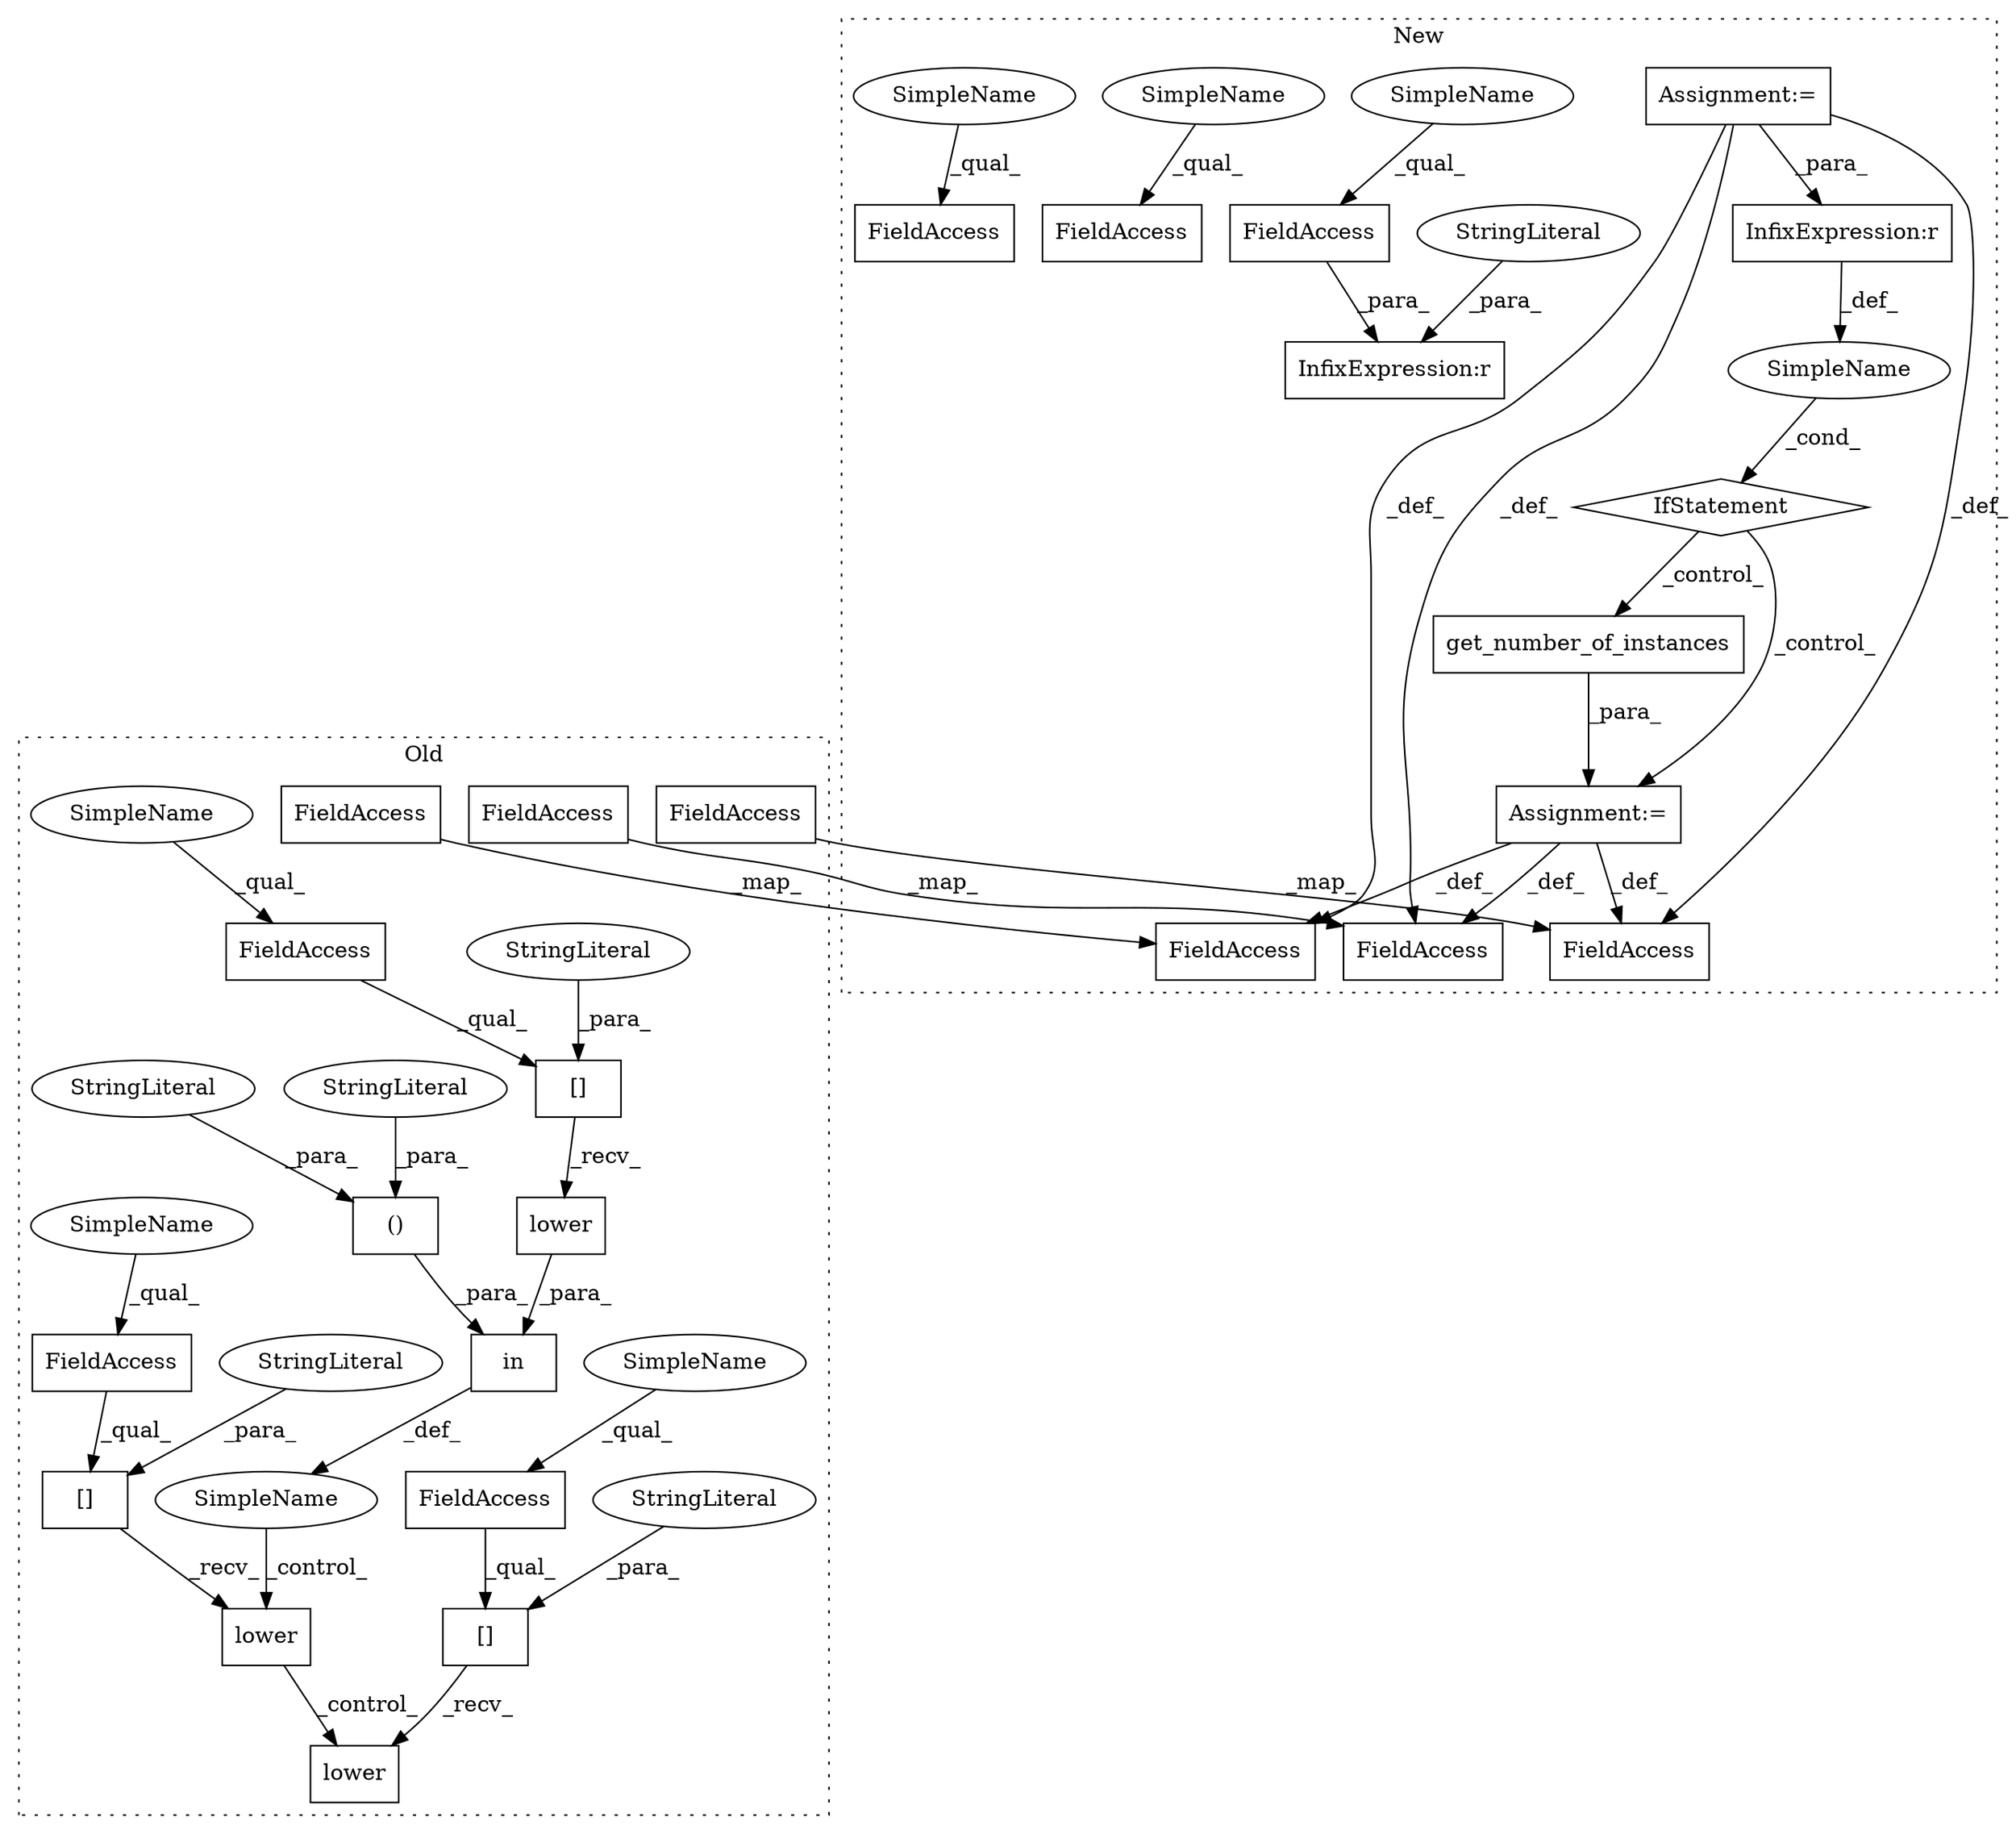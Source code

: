 digraph G {
subgraph cluster0 {
1 [label="()" a="106" s="10809" l="33" shape="box"];
3 [label="FieldAccess" a="22" s="11060" l="10" shape="box"];
7 [label="in" a="105" s="10770" l="72" shape="box"];
9 [label="FieldAccess" a="22" s="11206" l="12" shape="box"];
10 [label="[]" a="2" s="11206,11225" l="13,1" shape="box"];
14 [label="FieldAccess" a="22" s="10770" l="12" shape="box"];
15 [label="[]" a="2" s="10770,10789" l="13,1" shape="box"];
16 [label="lower" a="32" s="11227" l="7" shape="box"];
18 [label="StringLiteral" a="45" s="10783" l="6" shape="ellipse"];
19 [label="lower" a="32" s="10791" l="7" shape="box"];
20 [label="StringLiteral" a="45" s="10809" l="7" shape="ellipse"];
21 [label="StringLiteral" a="45" s="11219" l="6" shape="ellipse"];
24 [label="StringLiteral" a="45" s="10829" l="13" shape="ellipse"];
26 [label="FieldAccess" a="22" s="10855" l="10" shape="box"];
28 [label="FieldAccess" a="22" s="11005" l="12" shape="box"];
29 [label="[]" a="2" s="11005,11024" l="13,1" shape="box"];
30 [label="lower" a="32" s="11026" l="7" shape="box"];
31 [label="SimpleName" a="42" s="" l="" shape="ellipse"];
32 [label="StringLiteral" a="45" s="11018" l="6" shape="ellipse"];
34 [label="FieldAccess" a="22" s="11258" l="10" shape="box"];
35 [label="SimpleName" a="42" s="11005" l="5" shape="ellipse"];
36 [label="SimpleName" a="42" s="11206" l="5" shape="ellipse"];
37 [label="SimpleName" a="42" s="10770" l="5" shape="ellipse"];
label = "Old";
style="dotted";
}
subgraph cluster1 {
2 [label="get_number_of_instances" a="32" s="11060" l="25" shape="box"];
4 [label="FieldAccess" a="22" s="11507" l="10" shape="box"];
5 [label="InfixExpression:r" a="27" s="11027" l="4" shape="box"];
6 [label="InfixExpression:r" a="27" s="11297" l="4" shape="box"];
8 [label="FieldAccess" a="22" s="11470" l="10" shape="box"];
11 [label="FieldAccess" a="22" s="11287" l="10" shape="box"];
12 [label="SimpleName" a="42" s="" l="" shape="ellipse"];
13 [label="IfStatement" a="25" s="11014,11035" l="4,2" shape="diamond"];
17 [label="Assignment:=" a="7" s="10871" l="9" shape="box"];
22 [label="Assignment:=" a="7" s="11054" l="1" shape="box"];
23 [label="StringLiteral" a="45" s="11301" l="7" shape="ellipse"];
25 [label="FieldAccess" a="22" s="11320" l="10" shape="box"];
27 [label="FieldAccess" a="22" s="11653" l="10" shape="box"];
33 [label="FieldAccess" a="22" s="11687" l="10" shape="box"];
38 [label="SimpleName" a="42" s="11287" l="5" shape="ellipse"];
39 [label="SimpleName" a="42" s="11470" l="5" shape="ellipse"];
40 [label="SimpleName" a="42" s="11653" l="5" shape="ellipse"];
label = "New";
style="dotted";
}
1 -> 7 [label="_para_"];
2 -> 22 [label="_para_"];
3 -> 4 [label="_map_"];
5 -> 12 [label="_def_"];
7 -> 31 [label="_def_"];
9 -> 10 [label="_qual_"];
10 -> 16 [label="_recv_"];
11 -> 6 [label="_para_"];
12 -> 13 [label="_cond_"];
13 -> 22 [label="_control_"];
13 -> 2 [label="_control_"];
14 -> 15 [label="_qual_"];
15 -> 19 [label="_recv_"];
17 -> 4 [label="_def_"];
17 -> 5 [label="_para_"];
17 -> 33 [label="_def_"];
17 -> 25 [label="_def_"];
18 -> 15 [label="_para_"];
19 -> 7 [label="_para_"];
20 -> 1 [label="_para_"];
21 -> 10 [label="_para_"];
22 -> 33 [label="_def_"];
22 -> 25 [label="_def_"];
22 -> 4 [label="_def_"];
23 -> 6 [label="_para_"];
24 -> 1 [label="_para_"];
26 -> 25 [label="_map_"];
28 -> 29 [label="_qual_"];
29 -> 30 [label="_recv_"];
30 -> 16 [label="_control_"];
31 -> 30 [label="_control_"];
32 -> 29 [label="_para_"];
34 -> 33 [label="_map_"];
35 -> 28 [label="_qual_"];
36 -> 9 [label="_qual_"];
37 -> 14 [label="_qual_"];
38 -> 11 [label="_qual_"];
39 -> 8 [label="_qual_"];
40 -> 27 [label="_qual_"];
}